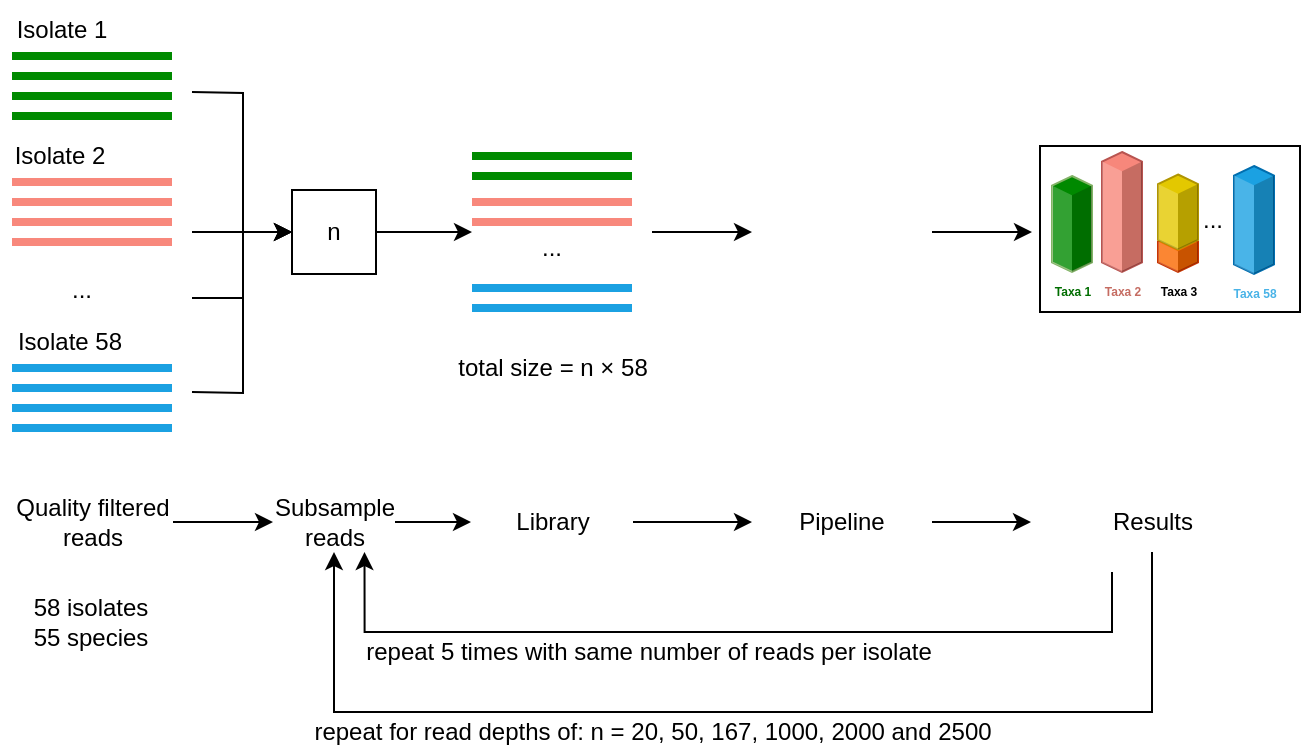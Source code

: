 <mxfile version="24.7.15">
  <diagram id="kgpKYQtTHZ0yAKxKKP6v" name="Page-1">
    <mxGraphModel dx="1185" dy="661" grid="1" gridSize="10" guides="1" tooltips="1" connect="1" arrows="1" fold="1" page="1" pageScale="1" pageWidth="850" pageHeight="1100" background="none" math="0" shadow="0">
      <root>
        <mxCell id="0" />
        <mxCell id="1" parent="0" />
        <mxCell id="WHsXw2KGtuoaq_MTW1Jf-54" style="edgeStyle=orthogonalEdgeStyle;rounded=0;orthogonalLoop=1;jettySize=auto;html=1;entryX=0;entryY=0.5;entryDx=0;entryDy=0;fontFamily=Helvetica;fontSize=12;fontColor=#ffffff;" edge="1" parent="1" target="WHsXw2KGtuoaq_MTW1Jf-53">
          <mxGeometry relative="1" as="geometry">
            <mxPoint x="110" y="60" as="sourcePoint" />
          </mxGeometry>
        </mxCell>
        <mxCell id="WHsXw2KGtuoaq_MTW1Jf-1" value="" style="rounded=0;whiteSpace=wrap;html=1;fillColor=#008a00;strokeColor=none;fontColor=#ffffff;" vertex="1" parent="1">
          <mxGeometry x="20" y="40" width="80" height="4" as="geometry" />
        </mxCell>
        <mxCell id="WHsXw2KGtuoaq_MTW1Jf-2" value="" style="rounded=0;whiteSpace=wrap;html=1;fillColor=#008a00;strokeColor=none;fontColor=#ffffff;" vertex="1" parent="1">
          <mxGeometry x="20" y="50" width="80" height="4" as="geometry" />
        </mxCell>
        <mxCell id="WHsXw2KGtuoaq_MTW1Jf-3" value="" style="rounded=0;whiteSpace=wrap;html=1;fillColor=#008a00;strokeColor=none;fontColor=#ffffff;" vertex="1" parent="1">
          <mxGeometry x="20" y="60" width="80" height="4" as="geometry" />
        </mxCell>
        <mxCell id="WHsXw2KGtuoaq_MTW1Jf-4" value="" style="rounded=0;whiteSpace=wrap;html=1;fillColor=#008a00;strokeColor=none;fontColor=#ffffff;" vertex="1" parent="1">
          <mxGeometry x="20" y="70" width="80" height="4" as="geometry" />
        </mxCell>
        <mxCell id="WHsXw2KGtuoaq_MTW1Jf-7" value="Isolate 1" style="text;html=1;align=center;verticalAlign=middle;whiteSpace=wrap;rounded=0;fontFamily=Helvetica;fontSize=12;" vertex="1" parent="1">
          <mxGeometry x="15" y="14" width="60" height="30" as="geometry" />
        </mxCell>
        <mxCell id="WHsXw2KGtuoaq_MTW1Jf-8" value="" style="rounded=0;whiteSpace=wrap;html=1;fillColor=#F8887C;strokeColor=none;" vertex="1" parent="1">
          <mxGeometry x="20" y="103" width="80" height="4" as="geometry" />
        </mxCell>
        <mxCell id="WHsXw2KGtuoaq_MTW1Jf-9" value="" style="rounded=0;whiteSpace=wrap;html=1;fillColor=#F8887C;strokeColor=none;" vertex="1" parent="1">
          <mxGeometry x="20" y="113" width="80" height="4" as="geometry" />
        </mxCell>
        <mxCell id="WHsXw2KGtuoaq_MTW1Jf-10" value="" style="rounded=0;whiteSpace=wrap;html=1;fillColor=#F8887C;strokeColor=none;" vertex="1" parent="1">
          <mxGeometry x="20" y="123" width="80" height="4" as="geometry" />
        </mxCell>
        <mxCell id="WHsXw2KGtuoaq_MTW1Jf-11" value="" style="rounded=0;whiteSpace=wrap;html=1;fillColor=#F8887C;strokeColor=none;" vertex="1" parent="1">
          <mxGeometry x="20" y="133" width="80" height="4" as="geometry" />
        </mxCell>
        <mxCell id="WHsXw2KGtuoaq_MTW1Jf-12" value="Isolate 2" style="text;html=1;align=center;verticalAlign=middle;whiteSpace=wrap;rounded=0;fontFamily=Helvetica;fontSize=12;" vertex="1" parent="1">
          <mxGeometry x="14" y="77" width="60" height="30" as="geometry" />
        </mxCell>
        <mxCell id="WHsXw2KGtuoaq_MTW1Jf-13" value="..." style="text;html=1;align=center;verticalAlign=middle;whiteSpace=wrap;rounded=0;fontFamily=Helvetica;fontSize=12;" vertex="1" parent="1">
          <mxGeometry x="25" y="144" width="60" height="30" as="geometry" />
        </mxCell>
        <mxCell id="WHsXw2KGtuoaq_MTW1Jf-14" value="" style="rounded=0;whiteSpace=wrap;html=1;fillColor=#1ba1e2;strokeColor=none;fontColor=#ffffff;" vertex="1" parent="1">
          <mxGeometry x="20" y="196" width="80" height="4" as="geometry" />
        </mxCell>
        <mxCell id="WHsXw2KGtuoaq_MTW1Jf-15" value="" style="rounded=0;whiteSpace=wrap;html=1;fillColor=#1ba1e2;strokeColor=none;fontColor=#ffffff;" vertex="1" parent="1">
          <mxGeometry x="20" y="206" width="80" height="4" as="geometry" />
        </mxCell>
        <mxCell id="WHsXw2KGtuoaq_MTW1Jf-56" style="edgeStyle=orthogonalEdgeStyle;rounded=0;orthogonalLoop=1;jettySize=auto;html=1;entryX=0;entryY=0.5;entryDx=0;entryDy=0;fontFamily=Helvetica;fontSize=12;fontColor=#ffffff;" edge="1" parent="1" target="WHsXw2KGtuoaq_MTW1Jf-53">
          <mxGeometry relative="1" as="geometry">
            <mxPoint x="110" y="210" as="sourcePoint" />
          </mxGeometry>
        </mxCell>
        <mxCell id="WHsXw2KGtuoaq_MTW1Jf-16" value="" style="rounded=0;whiteSpace=wrap;html=1;fillColor=#1ba1e2;strokeColor=none;fontColor=#ffffff;" vertex="1" parent="1">
          <mxGeometry x="20" y="216" width="80" height="4" as="geometry" />
        </mxCell>
        <mxCell id="WHsXw2KGtuoaq_MTW1Jf-17" value="" style="rounded=0;whiteSpace=wrap;html=1;fillColor=#1ba1e2;strokeColor=none;fontColor=#ffffff;" vertex="1" parent="1">
          <mxGeometry x="20" y="226" width="80" height="4" as="geometry" />
        </mxCell>
        <mxCell id="WHsXw2KGtuoaq_MTW1Jf-18" value="Isolate 58" style="text;html=1;align=center;verticalAlign=middle;whiteSpace=wrap;rounded=0;fontFamily=Helvetica;fontSize=12;" vertex="1" parent="1">
          <mxGeometry x="19" y="170" width="60" height="30" as="geometry" />
        </mxCell>
        <mxCell id="WHsXw2KGtuoaq_MTW1Jf-66" style="edgeStyle=orthogonalEdgeStyle;rounded=0;orthogonalLoop=1;jettySize=auto;html=1;exitX=1;exitY=0.5;exitDx=0;exitDy=0;fontFamily=Helvetica;fontSize=12;fontColor=#ffffff;" edge="1" parent="1" source="WHsXw2KGtuoaq_MTW1Jf-19" target="WHsXw2KGtuoaq_MTW1Jf-64">
          <mxGeometry relative="1" as="geometry" />
        </mxCell>
        <mxCell id="WHsXw2KGtuoaq_MTW1Jf-19" value="Quality filtered reads" style="text;html=1;align=center;verticalAlign=middle;whiteSpace=wrap;rounded=0;fontFamily=Helvetica;fontSize=12;" vertex="1" parent="1">
          <mxGeometry x="19.5" y="260" width="81" height="30" as="geometry" />
        </mxCell>
        <mxCell id="WHsXw2KGtuoaq_MTW1Jf-20" value="" style="rounded=0;whiteSpace=wrap;html=1;fillColor=#1ba1e2;strokeColor=none;fontColor=#ffffff;" vertex="1" parent="1">
          <mxGeometry x="250" y="156" width="80" height="4" as="geometry" />
        </mxCell>
        <mxCell id="WHsXw2KGtuoaq_MTW1Jf-21" value="" style="rounded=0;whiteSpace=wrap;html=1;fillColor=#1ba1e2;strokeColor=none;fontColor=#ffffff;" vertex="1" parent="1">
          <mxGeometry x="250" y="166" width="80" height="4" as="geometry" />
        </mxCell>
        <mxCell id="WHsXw2KGtuoaq_MTW1Jf-24" value="" style="rounded=0;whiteSpace=wrap;html=1;fillColor=#F8887C;strokeColor=none;" vertex="1" parent="1">
          <mxGeometry x="250" y="113" width="80" height="4" as="geometry" />
        </mxCell>
        <mxCell id="WHsXw2KGtuoaq_MTW1Jf-25" value="" style="rounded=0;whiteSpace=wrap;html=1;fillColor=#F8887C;strokeColor=none;" vertex="1" parent="1">
          <mxGeometry x="250" y="123" width="80" height="4" as="geometry" />
        </mxCell>
        <mxCell id="WHsXw2KGtuoaq_MTW1Jf-28" value="" style="rounded=0;whiteSpace=wrap;html=1;fillColor=#008a00;strokeColor=none;fontColor=#ffffff;" vertex="1" parent="1">
          <mxGeometry x="250" y="90" width="80" height="4" as="geometry" />
        </mxCell>
        <mxCell id="WHsXw2KGtuoaq_MTW1Jf-29" value="" style="rounded=0;whiteSpace=wrap;html=1;fillColor=#008a00;strokeColor=none;fontColor=#ffffff;" vertex="1" parent="1">
          <mxGeometry x="250" y="100" width="80" height="4" as="geometry" />
        </mxCell>
        <mxCell id="WHsXw2KGtuoaq_MTW1Jf-32" value="..." style="text;html=1;align=center;verticalAlign=middle;whiteSpace=wrap;rounded=0;fontFamily=Helvetica;fontSize=12;" vertex="1" parent="1">
          <mxGeometry x="260" y="123" width="60" height="30" as="geometry" />
        </mxCell>
        <mxCell id="WHsXw2KGtuoaq_MTW1Jf-68" style="edgeStyle=orthogonalEdgeStyle;rounded=0;orthogonalLoop=1;jettySize=auto;html=1;exitX=1;exitY=0.5;exitDx=0;exitDy=0;fontFamily=Helvetica;fontSize=12;fontColor=#ffffff;" edge="1" parent="1" source="WHsXw2KGtuoaq_MTW1Jf-33" target="WHsXw2KGtuoaq_MTW1Jf-36">
          <mxGeometry relative="1" as="geometry" />
        </mxCell>
        <mxCell id="WHsXw2KGtuoaq_MTW1Jf-33" value="Library" style="text;html=1;align=center;verticalAlign=middle;whiteSpace=wrap;rounded=0;fontFamily=Helvetica;fontSize=12;" vertex="1" parent="1">
          <mxGeometry x="249.5" y="260" width="81" height="30" as="geometry" />
        </mxCell>
        <mxCell id="WHsXw2KGtuoaq_MTW1Jf-63" style="edgeStyle=orthogonalEdgeStyle;rounded=0;orthogonalLoop=1;jettySize=auto;html=1;fontFamily=Helvetica;fontSize=12;fontColor=#ffffff;" edge="1" parent="1">
          <mxGeometry relative="1" as="geometry">
            <mxPoint x="530" y="130" as="targetPoint" />
            <mxPoint x="480" y="130" as="sourcePoint" />
          </mxGeometry>
        </mxCell>
        <mxCell id="WHsXw2KGtuoaq_MTW1Jf-35" value="" style="shape=image;html=1;verticalAlign=top;verticalLabelPosition=bottom;labelBackgroundColor=#ffffff;imageAspect=0;aspect=fixed;image=https://cdn0.iconfinder.com/data/icons/construction-2-21/512/construction-industry-building-41-128.png;rounded=0;strokeColor=#005700;align=center;fontFamily=Helvetica;fontSize=12;fontColor=#ffffff;fillColor=#008a00;rotation=-90;" vertex="1" parent="1">
          <mxGeometry x="395" y="89" width="88" height="88" as="geometry" />
        </mxCell>
        <mxCell id="WHsXw2KGtuoaq_MTW1Jf-69" style="edgeStyle=orthogonalEdgeStyle;rounded=0;orthogonalLoop=1;jettySize=auto;html=1;exitX=1;exitY=0.5;exitDx=0;exitDy=0;fontFamily=Helvetica;fontSize=12;fontColor=#ffffff;" edge="1" parent="1" source="WHsXw2KGtuoaq_MTW1Jf-36" target="WHsXw2KGtuoaq_MTW1Jf-50">
          <mxGeometry relative="1" as="geometry" />
        </mxCell>
        <mxCell id="WHsXw2KGtuoaq_MTW1Jf-36" value="Pipeline" style="text;html=1;align=center;verticalAlign=middle;whiteSpace=wrap;rounded=0;fontFamily=Helvetica;fontSize=12;" vertex="1" parent="1">
          <mxGeometry x="390" y="260" width="90" height="30" as="geometry" />
        </mxCell>
        <mxCell id="WHsXw2KGtuoaq_MTW1Jf-43" value="" style="group;fontSize=5;strokeColor=none;fontColor=#49b3e7;" vertex="1" connectable="0" parent="1">
          <mxGeometry x="540" y="90" width="120" height="80" as="geometry" />
        </mxCell>
        <mxCell id="WHsXw2KGtuoaq_MTW1Jf-52" value="" style="rounded=0;whiteSpace=wrap;html=1;strokeColor=#000000;align=center;verticalAlign=middle;fontFamily=Helvetica;fontSize=12;fontColor=#ffffff;fillColor=#FFFFFF;" vertex="1" parent="WHsXw2KGtuoaq_MTW1Jf-43">
          <mxGeometry x="-6" y="-3" width="130" height="83" as="geometry" />
        </mxCell>
        <mxCell id="WHsXw2KGtuoaq_MTW1Jf-38" value="Taxa 1" style="verticalLabelPosition=bottom;verticalAlign=top;html=1;shape=mxgraph.infographic.shadedCube;isoAngle=15;fillColor=#008900;strokeColor=#82b366;fontStyle=1;fontSize=6;shadow=0;rounded=0;align=center;fontFamily=Helvetica;fontColor=#006d00;" vertex="1" parent="WHsXw2KGtuoaq_MTW1Jf-43">
          <mxGeometry y="12.0" width="20" height="48.0" as="geometry" />
        </mxCell>
        <mxCell id="WHsXw2KGtuoaq_MTW1Jf-39" value="&lt;font color=&quot;#c56c62&quot;&gt;Taxa 2&lt;/font&gt;" style="verticalLabelPosition=bottom;verticalAlign=top;html=1;shape=mxgraph.infographic.shadedCube;isoAngle=15;fillColor=#f7877b;strokeColor=#b85450;fontStyle=1;fontSize=6;shadow=0;rounded=0;align=center;fontFamily=Helvetica;" vertex="1" parent="WHsXw2KGtuoaq_MTW1Jf-43">
          <mxGeometry x="25.0" width="20" height="60" as="geometry" />
        </mxCell>
        <mxCell id="WHsXw2KGtuoaq_MTW1Jf-42" value="Taxa 3" style="verticalLabelPosition=bottom;verticalAlign=top;html=1;shape=mxgraph.infographic.shadedCube;isoAngle=15;fillColor=#fa6800;strokeColor=#C73500;fontStyle=1;fontColor=#000000;fontSize=6;shadow=0;rounded=0;align=center;fontFamily=Helvetica;" vertex="1" parent="WHsXw2KGtuoaq_MTW1Jf-43">
          <mxGeometry x="53" y="40" width="20" height="20" as="geometry" />
        </mxCell>
        <mxCell id="WHsXw2KGtuoaq_MTW1Jf-41" value="" style="verticalLabelPosition=bottom;verticalAlign=top;html=1;shape=mxgraph.infographic.shadedCube;isoAngle=15;fillColor=#e3c800;strokeColor=#B09500;fontStyle=1;fontColor=#000000;fontSize=6;shadow=0;rounded=0;align=center;fontFamily=Helvetica;" vertex="1" parent="WHsXw2KGtuoaq_MTW1Jf-43">
          <mxGeometry x="53" y="11.25" width="20" height="37.5" as="geometry" />
        </mxCell>
        <mxCell id="WHsXw2KGtuoaq_MTW1Jf-49" value="..." style="text;html=1;align=center;verticalAlign=middle;whiteSpace=wrap;rounded=0;fontFamily=Helvetica;fontSize=12;" vertex="1" parent="WHsXw2KGtuoaq_MTW1Jf-43">
          <mxGeometry x="66" y="18.75" width="29" height="30" as="geometry" />
        </mxCell>
        <mxCell id="WHsXw2KGtuoaq_MTW1Jf-65" style="edgeStyle=orthogonalEdgeStyle;rounded=0;orthogonalLoop=1;jettySize=auto;html=1;entryX=0.5;entryY=1;entryDx=0;entryDy=0;fontFamily=Helvetica;fontSize=12;fontColor=#ffffff;" edge="1" parent="1" source="WHsXw2KGtuoaq_MTW1Jf-50" target="WHsXw2KGtuoaq_MTW1Jf-64">
          <mxGeometry relative="1" as="geometry">
            <Array as="points">
              <mxPoint x="590" y="370" />
              <mxPoint x="181" y="370" />
            </Array>
          </mxGeometry>
        </mxCell>
        <mxCell id="WHsXw2KGtuoaq_MTW1Jf-71" value="&lt;font color=&quot;#000000&quot;&gt;repeat for read depths of: n = 20, 50, 167, 1000, 2000 and 2500&lt;/font&gt;" style="edgeLabel;html=1;align=center;verticalAlign=middle;resizable=0;points=[];rounded=0;strokeColor=#005700;fontFamily=Helvetica;fontSize=12;fontColor=#ffffff;fillColor=#008a00;" vertex="1" connectable="0" parent="WHsXw2KGtuoaq_MTW1Jf-65">
          <mxGeometry x="0.297" y="-1" relative="1" as="geometry">
            <mxPoint x="39" y="11" as="offset" />
          </mxGeometry>
        </mxCell>
        <mxCell id="WHsXw2KGtuoaq_MTW1Jf-70" style="edgeStyle=orthogonalEdgeStyle;rounded=0;orthogonalLoop=1;jettySize=auto;html=1;entryX=0.75;entryY=1;entryDx=0;entryDy=0;fontFamily=Helvetica;fontSize=12;fontColor=#ffffff;" edge="1" parent="1" target="WHsXw2KGtuoaq_MTW1Jf-64">
          <mxGeometry relative="1" as="geometry">
            <mxPoint x="570" y="300" as="sourcePoint" />
            <Array as="points">
              <mxPoint x="570" y="330" />
              <mxPoint x="196" y="330" />
            </Array>
          </mxGeometry>
        </mxCell>
        <mxCell id="WHsXw2KGtuoaq_MTW1Jf-72" value="&lt;font color=&quot;#000000&quot;&gt;repeat 5 times with same number of reads per isolate&lt;br&gt;&lt;/font&gt;" style="edgeLabel;html=1;align=center;verticalAlign=middle;resizable=0;points=[];rounded=0;strokeColor=#005700;fontFamily=Helvetica;fontSize=12;fontColor=#ffffff;fillColor=#008a00;" vertex="1" connectable="0" parent="WHsXw2KGtuoaq_MTW1Jf-70">
          <mxGeometry x="0.103" y="-2" relative="1" as="geometry">
            <mxPoint x="-18" y="12" as="offset" />
          </mxGeometry>
        </mxCell>
        <mxCell id="WHsXw2KGtuoaq_MTW1Jf-50" value="Results" style="text;html=1;align=center;verticalAlign=middle;whiteSpace=wrap;rounded=0;fontFamily=Helvetica;fontSize=12;" vertex="1" parent="1">
          <mxGeometry x="529.5" y="260" width="121" height="30" as="geometry" />
        </mxCell>
        <mxCell id="WHsXw2KGtuoaq_MTW1Jf-61" style="edgeStyle=orthogonalEdgeStyle;rounded=0;orthogonalLoop=1;jettySize=auto;html=1;exitX=1;exitY=0.5;exitDx=0;exitDy=0;fontFamily=Helvetica;fontSize=12;fontColor=#ffffff;" edge="1" parent="1" source="WHsXw2KGtuoaq_MTW1Jf-53">
          <mxGeometry relative="1" as="geometry">
            <mxPoint x="250" y="130" as="targetPoint" />
          </mxGeometry>
        </mxCell>
        <mxCell id="WHsXw2KGtuoaq_MTW1Jf-53" value="n" style="whiteSpace=wrap;html=1;aspect=fixed;rounded=0;align=center;verticalAlign=middle;fontFamily=Helvetica;fontSize=12;" vertex="1" parent="1">
          <mxGeometry x="160" y="109" width="42" height="42" as="geometry" />
        </mxCell>
        <mxCell id="WHsXw2KGtuoaq_MTW1Jf-57" value="" style="endArrow=classic;html=1;rounded=0;fontFamily=Helvetica;fontSize=12;fontColor=#ffffff;entryX=0;entryY=0.5;entryDx=0;entryDy=0;" edge="1" parent="1" target="WHsXw2KGtuoaq_MTW1Jf-53">
          <mxGeometry width="50" height="50" relative="1" as="geometry">
            <mxPoint x="110" y="130" as="sourcePoint" />
            <mxPoint x="210" y="120" as="targetPoint" />
          </mxGeometry>
        </mxCell>
        <mxCell id="WHsXw2KGtuoaq_MTW1Jf-60" value="" style="endArrow=none;html=1;rounded=0;fontFamily=Helvetica;fontSize=12;fontColor=#ffffff;" edge="1" parent="1">
          <mxGeometry width="50" height="50" relative="1" as="geometry">
            <mxPoint x="110" y="163" as="sourcePoint" />
            <mxPoint x="136" y="163" as="targetPoint" />
          </mxGeometry>
        </mxCell>
        <mxCell id="WHsXw2KGtuoaq_MTW1Jf-62" style="edgeStyle=orthogonalEdgeStyle;rounded=0;orthogonalLoop=1;jettySize=auto;html=1;fontFamily=Helvetica;fontSize=12;fontColor=#ffffff;" edge="1" parent="1">
          <mxGeometry relative="1" as="geometry">
            <mxPoint x="340" y="130" as="sourcePoint" />
            <mxPoint x="390" y="130" as="targetPoint" />
          </mxGeometry>
        </mxCell>
        <mxCell id="WHsXw2KGtuoaq_MTW1Jf-67" style="edgeStyle=orthogonalEdgeStyle;rounded=0;orthogonalLoop=1;jettySize=auto;html=1;exitX=1;exitY=0.5;exitDx=0;exitDy=0;fontFamily=Helvetica;fontSize=12;fontColor=#ffffff;" edge="1" parent="1" source="WHsXw2KGtuoaq_MTW1Jf-64" target="WHsXw2KGtuoaq_MTW1Jf-33">
          <mxGeometry relative="1" as="geometry" />
        </mxCell>
        <mxCell id="WHsXw2KGtuoaq_MTW1Jf-64" value="Subsample&lt;br&gt;reads" style="text;html=1;align=center;verticalAlign=middle;whiteSpace=wrap;rounded=0;fontFamily=Helvetica;fontSize=12;" vertex="1" parent="1">
          <mxGeometry x="150.5" y="260" width="61" height="30" as="geometry" />
        </mxCell>
        <mxCell id="WHsXw2KGtuoaq_MTW1Jf-74" value="&lt;div&gt;58 isolates&lt;/div&gt;&lt;div&gt;55 species&lt;/div&gt;" style="text;html=1;align=center;verticalAlign=middle;whiteSpace=wrap;rounded=0;fontFamily=Helvetica;fontSize=12;" vertex="1" parent="1">
          <mxGeometry x="19" y="310" width="81" height="30" as="geometry" />
        </mxCell>
        <mxCell id="WHsXw2KGtuoaq_MTW1Jf-75" value="&lt;font color=&quot;#49b3e7&quot;&gt;Taxa 58&lt;br&gt;&lt;/font&gt;" style="verticalLabelPosition=bottom;verticalAlign=top;html=1;shape=mxgraph.infographic.shadedCube;isoAngle=15;fillColor=#1ba1e2;strokeColor=#006EAF;fontStyle=1;fontColor=#ffffff;fontSize=6;shadow=0;rounded=0;align=center;fontFamily=Helvetica;" vertex="1" parent="1">
          <mxGeometry x="631" y="97" width="20" height="54" as="geometry" />
        </mxCell>
        <mxCell id="WHsXw2KGtuoaq_MTW1Jf-76" value="total size = n&amp;nbsp;&lt;span class=&quot;box&quot;&gt;×&lt;/span&gt; 58" style="text;html=1;align=center;verticalAlign=middle;whiteSpace=wrap;rounded=0;fontFamily=Helvetica;fontSize=12;" vertex="1" parent="1">
          <mxGeometry x="234.5" y="183" width="111" height="30" as="geometry" />
        </mxCell>
      </root>
    </mxGraphModel>
  </diagram>
</mxfile>
